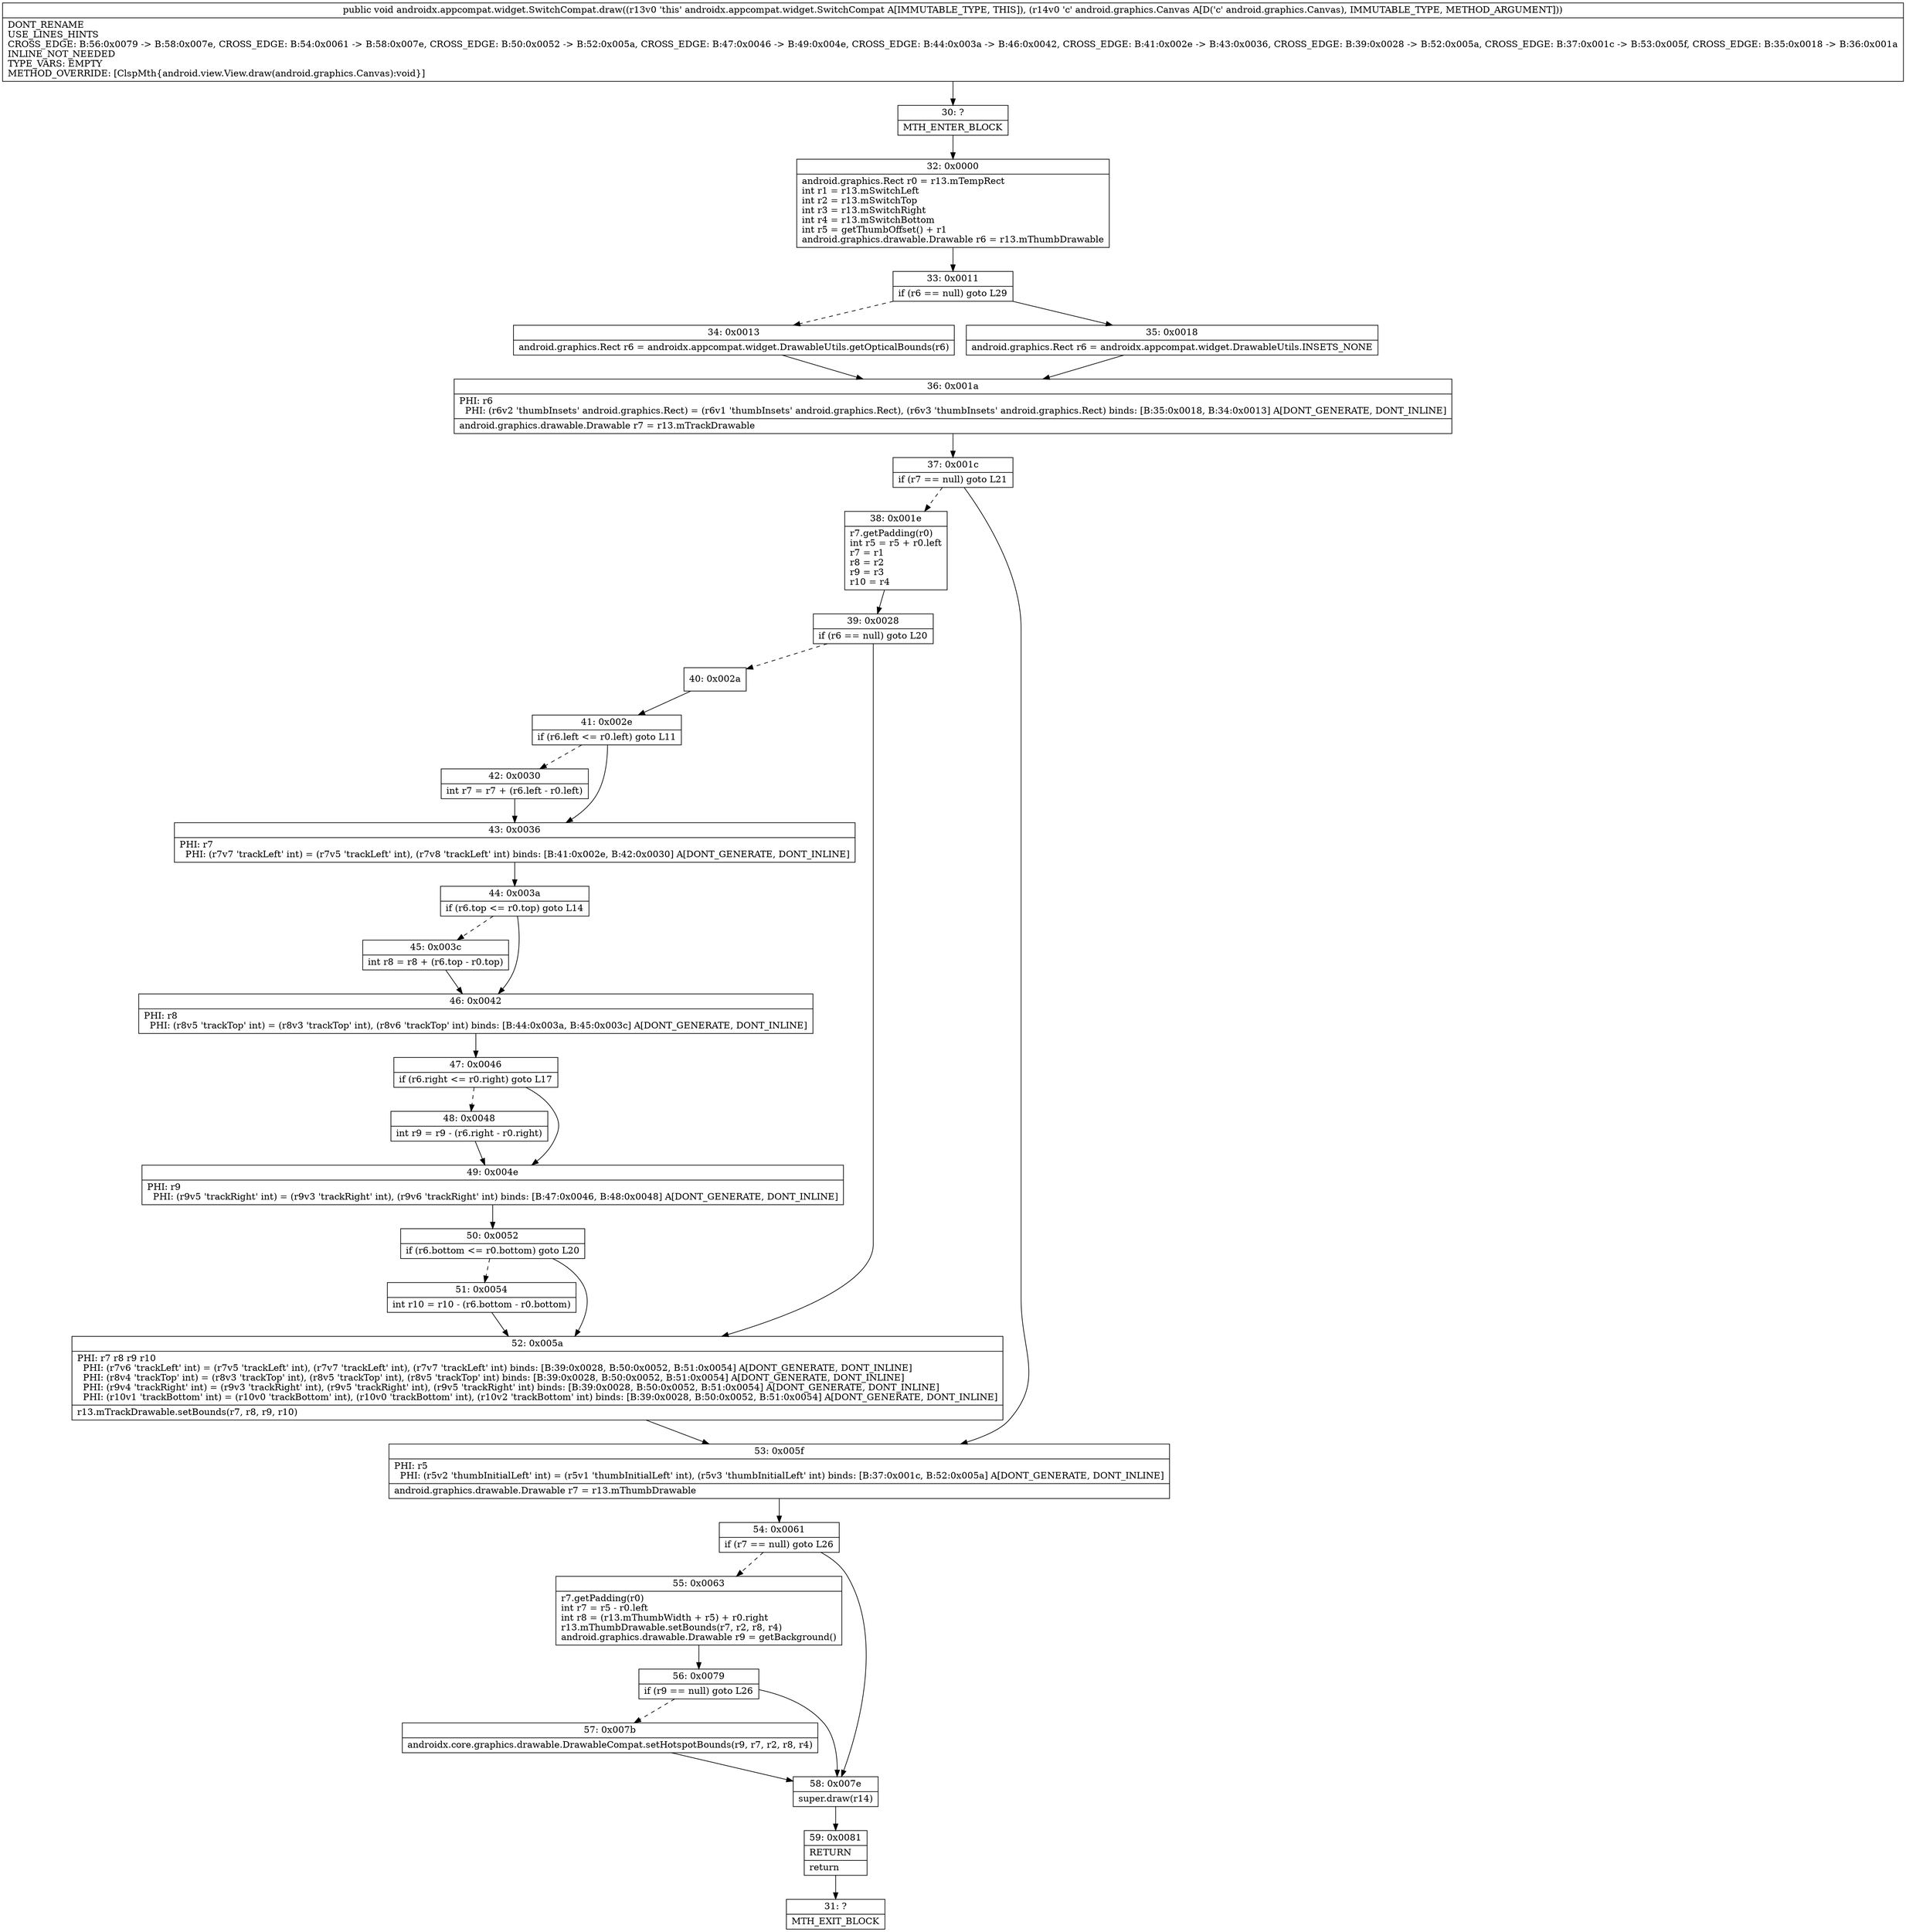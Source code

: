 digraph "CFG forandroidx.appcompat.widget.SwitchCompat.draw(Landroid\/graphics\/Canvas;)V" {
Node_30 [shape=record,label="{30\:\ ?|MTH_ENTER_BLOCK\l}"];
Node_32 [shape=record,label="{32\:\ 0x0000|android.graphics.Rect r0 = r13.mTempRect\lint r1 = r13.mSwitchLeft\lint r2 = r13.mSwitchTop\lint r3 = r13.mSwitchRight\lint r4 = r13.mSwitchBottom\lint r5 = getThumbOffset() + r1\landroid.graphics.drawable.Drawable r6 = r13.mThumbDrawable\l}"];
Node_33 [shape=record,label="{33\:\ 0x0011|if (r6 == null) goto L29\l}"];
Node_34 [shape=record,label="{34\:\ 0x0013|android.graphics.Rect r6 = androidx.appcompat.widget.DrawableUtils.getOpticalBounds(r6)\l}"];
Node_36 [shape=record,label="{36\:\ 0x001a|PHI: r6 \l  PHI: (r6v2 'thumbInsets' android.graphics.Rect) = (r6v1 'thumbInsets' android.graphics.Rect), (r6v3 'thumbInsets' android.graphics.Rect) binds: [B:35:0x0018, B:34:0x0013] A[DONT_GENERATE, DONT_INLINE]\l|android.graphics.drawable.Drawable r7 = r13.mTrackDrawable\l}"];
Node_37 [shape=record,label="{37\:\ 0x001c|if (r7 == null) goto L21\l}"];
Node_38 [shape=record,label="{38\:\ 0x001e|r7.getPadding(r0)\lint r5 = r5 + r0.left\lr7 = r1\lr8 = r2\lr9 = r3\lr10 = r4\l}"];
Node_39 [shape=record,label="{39\:\ 0x0028|if (r6 == null) goto L20\l}"];
Node_40 [shape=record,label="{40\:\ 0x002a}"];
Node_41 [shape=record,label="{41\:\ 0x002e|if (r6.left \<= r0.left) goto L11\l}"];
Node_42 [shape=record,label="{42\:\ 0x0030|int r7 = r7 + (r6.left \- r0.left)\l}"];
Node_43 [shape=record,label="{43\:\ 0x0036|PHI: r7 \l  PHI: (r7v7 'trackLeft' int) = (r7v5 'trackLeft' int), (r7v8 'trackLeft' int) binds: [B:41:0x002e, B:42:0x0030] A[DONT_GENERATE, DONT_INLINE]\l}"];
Node_44 [shape=record,label="{44\:\ 0x003a|if (r6.top \<= r0.top) goto L14\l}"];
Node_45 [shape=record,label="{45\:\ 0x003c|int r8 = r8 + (r6.top \- r0.top)\l}"];
Node_46 [shape=record,label="{46\:\ 0x0042|PHI: r8 \l  PHI: (r8v5 'trackTop' int) = (r8v3 'trackTop' int), (r8v6 'trackTop' int) binds: [B:44:0x003a, B:45:0x003c] A[DONT_GENERATE, DONT_INLINE]\l}"];
Node_47 [shape=record,label="{47\:\ 0x0046|if (r6.right \<= r0.right) goto L17\l}"];
Node_48 [shape=record,label="{48\:\ 0x0048|int r9 = r9 \- (r6.right \- r0.right)\l}"];
Node_49 [shape=record,label="{49\:\ 0x004e|PHI: r9 \l  PHI: (r9v5 'trackRight' int) = (r9v3 'trackRight' int), (r9v6 'trackRight' int) binds: [B:47:0x0046, B:48:0x0048] A[DONT_GENERATE, DONT_INLINE]\l}"];
Node_50 [shape=record,label="{50\:\ 0x0052|if (r6.bottom \<= r0.bottom) goto L20\l}"];
Node_51 [shape=record,label="{51\:\ 0x0054|int r10 = r10 \- (r6.bottom \- r0.bottom)\l}"];
Node_52 [shape=record,label="{52\:\ 0x005a|PHI: r7 r8 r9 r10 \l  PHI: (r7v6 'trackLeft' int) = (r7v5 'trackLeft' int), (r7v7 'trackLeft' int), (r7v7 'trackLeft' int) binds: [B:39:0x0028, B:50:0x0052, B:51:0x0054] A[DONT_GENERATE, DONT_INLINE]\l  PHI: (r8v4 'trackTop' int) = (r8v3 'trackTop' int), (r8v5 'trackTop' int), (r8v5 'trackTop' int) binds: [B:39:0x0028, B:50:0x0052, B:51:0x0054] A[DONT_GENERATE, DONT_INLINE]\l  PHI: (r9v4 'trackRight' int) = (r9v3 'trackRight' int), (r9v5 'trackRight' int), (r9v5 'trackRight' int) binds: [B:39:0x0028, B:50:0x0052, B:51:0x0054] A[DONT_GENERATE, DONT_INLINE]\l  PHI: (r10v1 'trackBottom' int) = (r10v0 'trackBottom' int), (r10v0 'trackBottom' int), (r10v2 'trackBottom' int) binds: [B:39:0x0028, B:50:0x0052, B:51:0x0054] A[DONT_GENERATE, DONT_INLINE]\l|r13.mTrackDrawable.setBounds(r7, r8, r9, r10)\l}"];
Node_53 [shape=record,label="{53\:\ 0x005f|PHI: r5 \l  PHI: (r5v2 'thumbInitialLeft' int) = (r5v1 'thumbInitialLeft' int), (r5v3 'thumbInitialLeft' int) binds: [B:37:0x001c, B:52:0x005a] A[DONT_GENERATE, DONT_INLINE]\l|android.graphics.drawable.Drawable r7 = r13.mThumbDrawable\l}"];
Node_54 [shape=record,label="{54\:\ 0x0061|if (r7 == null) goto L26\l}"];
Node_55 [shape=record,label="{55\:\ 0x0063|r7.getPadding(r0)\lint r7 = r5 \- r0.left\lint r8 = (r13.mThumbWidth + r5) + r0.right\lr13.mThumbDrawable.setBounds(r7, r2, r8, r4)\landroid.graphics.drawable.Drawable r9 = getBackground()\l}"];
Node_56 [shape=record,label="{56\:\ 0x0079|if (r9 == null) goto L26\l}"];
Node_57 [shape=record,label="{57\:\ 0x007b|androidx.core.graphics.drawable.DrawableCompat.setHotspotBounds(r9, r7, r2, r8, r4)\l}"];
Node_58 [shape=record,label="{58\:\ 0x007e|super.draw(r14)\l}"];
Node_59 [shape=record,label="{59\:\ 0x0081|RETURN\l|return\l}"];
Node_31 [shape=record,label="{31\:\ ?|MTH_EXIT_BLOCK\l}"];
Node_35 [shape=record,label="{35\:\ 0x0018|android.graphics.Rect r6 = androidx.appcompat.widget.DrawableUtils.INSETS_NONE\l}"];
MethodNode[shape=record,label="{public void androidx.appcompat.widget.SwitchCompat.draw((r13v0 'this' androidx.appcompat.widget.SwitchCompat A[IMMUTABLE_TYPE, THIS]), (r14v0 'c' android.graphics.Canvas A[D('c' android.graphics.Canvas), IMMUTABLE_TYPE, METHOD_ARGUMENT]))  | DONT_RENAME\lUSE_LINES_HINTS\lCROSS_EDGE: B:56:0x0079 \-\> B:58:0x007e, CROSS_EDGE: B:54:0x0061 \-\> B:58:0x007e, CROSS_EDGE: B:50:0x0052 \-\> B:52:0x005a, CROSS_EDGE: B:47:0x0046 \-\> B:49:0x004e, CROSS_EDGE: B:44:0x003a \-\> B:46:0x0042, CROSS_EDGE: B:41:0x002e \-\> B:43:0x0036, CROSS_EDGE: B:39:0x0028 \-\> B:52:0x005a, CROSS_EDGE: B:37:0x001c \-\> B:53:0x005f, CROSS_EDGE: B:35:0x0018 \-\> B:36:0x001a\lINLINE_NOT_NEEDED\lTYPE_VARS: EMPTY\lMETHOD_OVERRIDE: [ClspMth\{android.view.View.draw(android.graphics.Canvas):void\}]\l}"];
MethodNode -> Node_30;Node_30 -> Node_32;
Node_32 -> Node_33;
Node_33 -> Node_34[style=dashed];
Node_33 -> Node_35;
Node_34 -> Node_36;
Node_36 -> Node_37;
Node_37 -> Node_38[style=dashed];
Node_37 -> Node_53;
Node_38 -> Node_39;
Node_39 -> Node_40[style=dashed];
Node_39 -> Node_52;
Node_40 -> Node_41;
Node_41 -> Node_42[style=dashed];
Node_41 -> Node_43;
Node_42 -> Node_43;
Node_43 -> Node_44;
Node_44 -> Node_45[style=dashed];
Node_44 -> Node_46;
Node_45 -> Node_46;
Node_46 -> Node_47;
Node_47 -> Node_48[style=dashed];
Node_47 -> Node_49;
Node_48 -> Node_49;
Node_49 -> Node_50;
Node_50 -> Node_51[style=dashed];
Node_50 -> Node_52;
Node_51 -> Node_52;
Node_52 -> Node_53;
Node_53 -> Node_54;
Node_54 -> Node_55[style=dashed];
Node_54 -> Node_58;
Node_55 -> Node_56;
Node_56 -> Node_57[style=dashed];
Node_56 -> Node_58;
Node_57 -> Node_58;
Node_58 -> Node_59;
Node_59 -> Node_31;
Node_35 -> Node_36;
}

